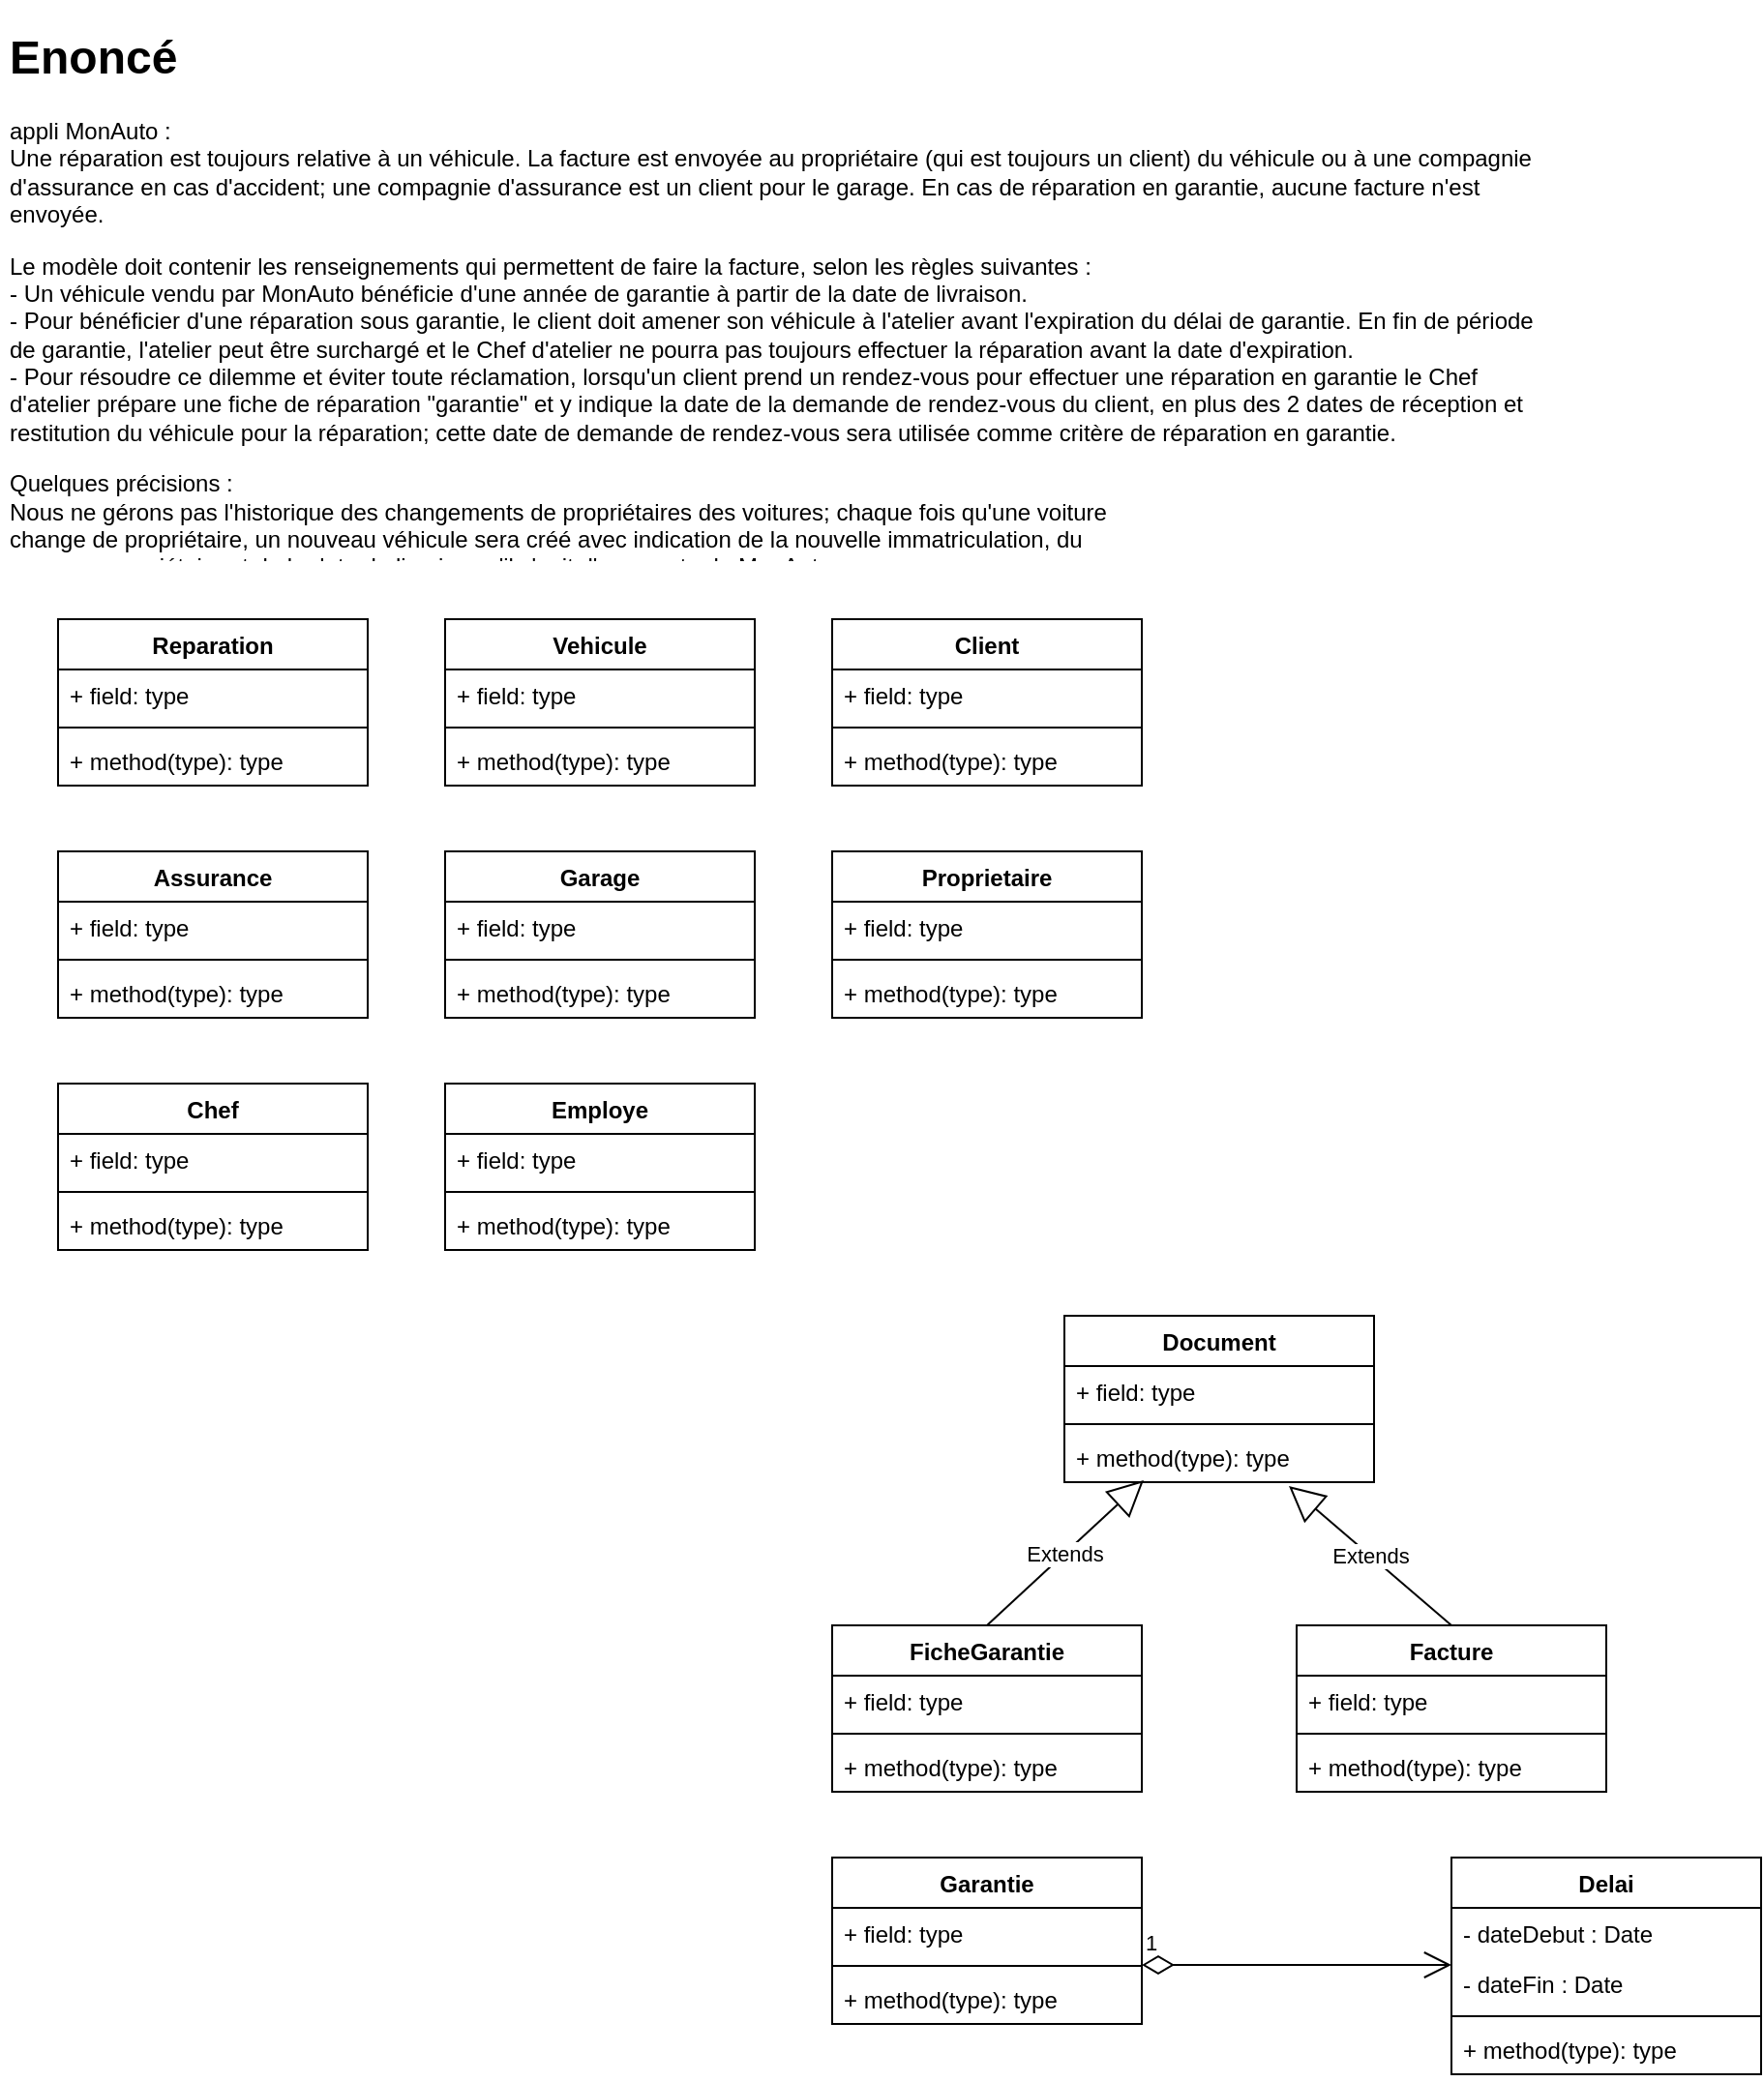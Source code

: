 <mxfile version="13.11.0" type="github">
  <diagram id="2vRKxQh1nv8atWItVD8Z" name="Page-1">
    <mxGraphModel dx="1038" dy="575" grid="1" gridSize="10" guides="1" tooltips="1" connect="1" arrows="1" fold="1" page="1" pageScale="1" pageWidth="827" pageHeight="1169" math="0" shadow="0">
      <root>
        <mxCell id="0" />
        <mxCell id="1" parent="0" />
        <mxCell id="5JL1VIRSzCmVdXq5I1F--1" value="&lt;h1&gt;Enoncé&lt;/h1&gt;&lt;p&gt;appli MonAuto :&lt;br&gt;Une réparation est toujours relative à un véhicule. La facture est envoyée au propriétaire (qui est toujours un client) du véhicule ou à une compagnie d&#39;assurance en cas d&#39;accident; une compagnie d&#39;assurance est un client pour le garage. En cas de réparation en garantie, aucune facture n&#39;est envoyée.&lt;br&gt;&lt;/p&gt;&lt;p&gt;Le modèle doit contenir les renseignements qui permettent de faire la facture, selon les règles suivantes :&lt;br&gt;- Un véhicule vendu par MonAuto bénéficie d&#39;une année de garantie à partir de la date de livraison.&lt;br&gt;- Pour bénéficier d&#39;une réparation sous garantie, le client doit amener son véhicule à l&#39;atelier avant l&#39;expiration du délai de garantie. En fin de période de garantie, l&#39;atelier peut être surchargé et le Chef d&#39;atelier ne pourra pas toujours effectuer la réparation avant la date d&#39;expiration. &lt;br&gt;- Pour résoudre ce dilemme et éviter toute réclamation, lorsqu&#39;un client prend un rendez-vous pour effectuer une réparation en garantie le Chef d&#39;atelier prépare une fiche de réparation &quot;garantie&quot; et y indique la date de la demande de rendez-vous du client, en plus des 2 dates de réception et restitution du véhicule pour la réparation; cette date de demande de rendez-vous sera utilisée comme critère de réparation en garantie.&lt;/p&gt;&lt;p&gt;Quelques précisions :&lt;br&gt;Nous ne gérons pas l&#39;historique des changements de propriétaires des voitures; chaque fois qu&#39;une voiture&lt;br&gt;change de propriétaire, un nouveau véhicule sera créé avec indication de la nouvelle immatriculation, du&lt;br&gt;nouveau propriétaire et de la date de livraison s&#39;il s&#39;agit d&#39;une vente de MonAuto.&lt;/p&gt;" style="text;html=1;strokeColor=none;fillColor=none;spacing=5;spacingTop=-20;whiteSpace=wrap;overflow=hidden;rounded=0;" vertex="1" parent="1">
          <mxGeometry x="10" y="10" width="810" height="280" as="geometry" />
        </mxCell>
        <mxCell id="5JL1VIRSzCmVdXq5I1F--2" value="Reparation" style="swimlane;fontStyle=1;align=center;verticalAlign=top;childLayout=stackLayout;horizontal=1;startSize=26;horizontalStack=0;resizeParent=1;resizeParentMax=0;resizeLast=0;collapsible=1;marginBottom=0;" vertex="1" parent="1">
          <mxGeometry x="40" y="320" width="160" height="86" as="geometry" />
        </mxCell>
        <mxCell id="5JL1VIRSzCmVdXq5I1F--3" value="+ field: type" style="text;strokeColor=none;fillColor=none;align=left;verticalAlign=top;spacingLeft=4;spacingRight=4;overflow=hidden;rotatable=0;points=[[0,0.5],[1,0.5]];portConstraint=eastwest;" vertex="1" parent="5JL1VIRSzCmVdXq5I1F--2">
          <mxGeometry y="26" width="160" height="26" as="geometry" />
        </mxCell>
        <mxCell id="5JL1VIRSzCmVdXq5I1F--4" value="" style="line;strokeWidth=1;fillColor=none;align=left;verticalAlign=middle;spacingTop=-1;spacingLeft=3;spacingRight=3;rotatable=0;labelPosition=right;points=[];portConstraint=eastwest;" vertex="1" parent="5JL1VIRSzCmVdXq5I1F--2">
          <mxGeometry y="52" width="160" height="8" as="geometry" />
        </mxCell>
        <mxCell id="5JL1VIRSzCmVdXq5I1F--5" value="+ method(type): type" style="text;strokeColor=none;fillColor=none;align=left;verticalAlign=top;spacingLeft=4;spacingRight=4;overflow=hidden;rotatable=0;points=[[0,0.5],[1,0.5]];portConstraint=eastwest;" vertex="1" parent="5JL1VIRSzCmVdXq5I1F--2">
          <mxGeometry y="60" width="160" height="26" as="geometry" />
        </mxCell>
        <mxCell id="5JL1VIRSzCmVdXq5I1F--6" value="Vehicule" style="swimlane;fontStyle=1;align=center;verticalAlign=top;childLayout=stackLayout;horizontal=1;startSize=26;horizontalStack=0;resizeParent=1;resizeParentMax=0;resizeLast=0;collapsible=1;marginBottom=0;" vertex="1" parent="1">
          <mxGeometry x="240" y="320" width="160" height="86" as="geometry" />
        </mxCell>
        <mxCell id="5JL1VIRSzCmVdXq5I1F--7" value="+ field: type" style="text;strokeColor=none;fillColor=none;align=left;verticalAlign=top;spacingLeft=4;spacingRight=4;overflow=hidden;rotatable=0;points=[[0,0.5],[1,0.5]];portConstraint=eastwest;" vertex="1" parent="5JL1VIRSzCmVdXq5I1F--6">
          <mxGeometry y="26" width="160" height="26" as="geometry" />
        </mxCell>
        <mxCell id="5JL1VIRSzCmVdXq5I1F--8" value="" style="line;strokeWidth=1;fillColor=none;align=left;verticalAlign=middle;spacingTop=-1;spacingLeft=3;spacingRight=3;rotatable=0;labelPosition=right;points=[];portConstraint=eastwest;" vertex="1" parent="5JL1VIRSzCmVdXq5I1F--6">
          <mxGeometry y="52" width="160" height="8" as="geometry" />
        </mxCell>
        <mxCell id="5JL1VIRSzCmVdXq5I1F--9" value="+ method(type): type" style="text;strokeColor=none;fillColor=none;align=left;verticalAlign=top;spacingLeft=4;spacingRight=4;overflow=hidden;rotatable=0;points=[[0,0.5],[1,0.5]];portConstraint=eastwest;" vertex="1" parent="5JL1VIRSzCmVdXq5I1F--6">
          <mxGeometry y="60" width="160" height="26" as="geometry" />
        </mxCell>
        <mxCell id="5JL1VIRSzCmVdXq5I1F--10" value="Client" style="swimlane;fontStyle=1;align=center;verticalAlign=top;childLayout=stackLayout;horizontal=1;startSize=26;horizontalStack=0;resizeParent=1;resizeParentMax=0;resizeLast=0;collapsible=1;marginBottom=0;" vertex="1" parent="1">
          <mxGeometry x="440" y="320" width="160" height="86" as="geometry" />
        </mxCell>
        <mxCell id="5JL1VIRSzCmVdXq5I1F--11" value="+ field: type" style="text;strokeColor=none;fillColor=none;align=left;verticalAlign=top;spacingLeft=4;spacingRight=4;overflow=hidden;rotatable=0;points=[[0,0.5],[1,0.5]];portConstraint=eastwest;" vertex="1" parent="5JL1VIRSzCmVdXq5I1F--10">
          <mxGeometry y="26" width="160" height="26" as="geometry" />
        </mxCell>
        <mxCell id="5JL1VIRSzCmVdXq5I1F--12" value="" style="line;strokeWidth=1;fillColor=none;align=left;verticalAlign=middle;spacingTop=-1;spacingLeft=3;spacingRight=3;rotatable=0;labelPosition=right;points=[];portConstraint=eastwest;" vertex="1" parent="5JL1VIRSzCmVdXq5I1F--10">
          <mxGeometry y="52" width="160" height="8" as="geometry" />
        </mxCell>
        <mxCell id="5JL1VIRSzCmVdXq5I1F--13" value="+ method(type): type" style="text;strokeColor=none;fillColor=none;align=left;verticalAlign=top;spacingLeft=4;spacingRight=4;overflow=hidden;rotatable=0;points=[[0,0.5],[1,0.5]];portConstraint=eastwest;" vertex="1" parent="5JL1VIRSzCmVdXq5I1F--10">
          <mxGeometry y="60" width="160" height="26" as="geometry" />
        </mxCell>
        <mxCell id="5JL1VIRSzCmVdXq5I1F--14" value="Assurance" style="swimlane;fontStyle=1;align=center;verticalAlign=top;childLayout=stackLayout;horizontal=1;startSize=26;horizontalStack=0;resizeParent=1;resizeParentMax=0;resizeLast=0;collapsible=1;marginBottom=0;" vertex="1" parent="1">
          <mxGeometry x="40" y="440" width="160" height="86" as="geometry" />
        </mxCell>
        <mxCell id="5JL1VIRSzCmVdXq5I1F--15" value="+ field: type" style="text;strokeColor=none;fillColor=none;align=left;verticalAlign=top;spacingLeft=4;spacingRight=4;overflow=hidden;rotatable=0;points=[[0,0.5],[1,0.5]];portConstraint=eastwest;" vertex="1" parent="5JL1VIRSzCmVdXq5I1F--14">
          <mxGeometry y="26" width="160" height="26" as="geometry" />
        </mxCell>
        <mxCell id="5JL1VIRSzCmVdXq5I1F--16" value="" style="line;strokeWidth=1;fillColor=none;align=left;verticalAlign=middle;spacingTop=-1;spacingLeft=3;spacingRight=3;rotatable=0;labelPosition=right;points=[];portConstraint=eastwest;" vertex="1" parent="5JL1VIRSzCmVdXq5I1F--14">
          <mxGeometry y="52" width="160" height="8" as="geometry" />
        </mxCell>
        <mxCell id="5JL1VIRSzCmVdXq5I1F--17" value="+ method(type): type" style="text;strokeColor=none;fillColor=none;align=left;verticalAlign=top;spacingLeft=4;spacingRight=4;overflow=hidden;rotatable=0;points=[[0,0.5],[1,0.5]];portConstraint=eastwest;" vertex="1" parent="5JL1VIRSzCmVdXq5I1F--14">
          <mxGeometry y="60" width="160" height="26" as="geometry" />
        </mxCell>
        <mxCell id="5JL1VIRSzCmVdXq5I1F--18" value="Proprietaire" style="swimlane;fontStyle=1;align=center;verticalAlign=top;childLayout=stackLayout;horizontal=1;startSize=26;horizontalStack=0;resizeParent=1;resizeParentMax=0;resizeLast=0;collapsible=1;marginBottom=0;" vertex="1" parent="1">
          <mxGeometry x="440" y="440" width="160" height="86" as="geometry" />
        </mxCell>
        <mxCell id="5JL1VIRSzCmVdXq5I1F--19" value="+ field: type" style="text;strokeColor=none;fillColor=none;align=left;verticalAlign=top;spacingLeft=4;spacingRight=4;overflow=hidden;rotatable=0;points=[[0,0.5],[1,0.5]];portConstraint=eastwest;" vertex="1" parent="5JL1VIRSzCmVdXq5I1F--18">
          <mxGeometry y="26" width="160" height="26" as="geometry" />
        </mxCell>
        <mxCell id="5JL1VIRSzCmVdXq5I1F--20" value="" style="line;strokeWidth=1;fillColor=none;align=left;verticalAlign=middle;spacingTop=-1;spacingLeft=3;spacingRight=3;rotatable=0;labelPosition=right;points=[];portConstraint=eastwest;" vertex="1" parent="5JL1VIRSzCmVdXq5I1F--18">
          <mxGeometry y="52" width="160" height="8" as="geometry" />
        </mxCell>
        <mxCell id="5JL1VIRSzCmVdXq5I1F--21" value="+ method(type): type" style="text;strokeColor=none;fillColor=none;align=left;verticalAlign=top;spacingLeft=4;spacingRight=4;overflow=hidden;rotatable=0;points=[[0,0.5],[1,0.5]];portConstraint=eastwest;" vertex="1" parent="5JL1VIRSzCmVdXq5I1F--18">
          <mxGeometry y="60" width="160" height="26" as="geometry" />
        </mxCell>
        <mxCell id="5JL1VIRSzCmVdXq5I1F--22" value="Garage" style="swimlane;fontStyle=1;align=center;verticalAlign=top;childLayout=stackLayout;horizontal=1;startSize=26;horizontalStack=0;resizeParent=1;resizeParentMax=0;resizeLast=0;collapsible=1;marginBottom=0;" vertex="1" parent="1">
          <mxGeometry x="240" y="440" width="160" height="86" as="geometry" />
        </mxCell>
        <mxCell id="5JL1VIRSzCmVdXq5I1F--23" value="+ field: type" style="text;strokeColor=none;fillColor=none;align=left;verticalAlign=top;spacingLeft=4;spacingRight=4;overflow=hidden;rotatable=0;points=[[0,0.5],[1,0.5]];portConstraint=eastwest;" vertex="1" parent="5JL1VIRSzCmVdXq5I1F--22">
          <mxGeometry y="26" width="160" height="26" as="geometry" />
        </mxCell>
        <mxCell id="5JL1VIRSzCmVdXq5I1F--24" value="" style="line;strokeWidth=1;fillColor=none;align=left;verticalAlign=middle;spacingTop=-1;spacingLeft=3;spacingRight=3;rotatable=0;labelPosition=right;points=[];portConstraint=eastwest;" vertex="1" parent="5JL1VIRSzCmVdXq5I1F--22">
          <mxGeometry y="52" width="160" height="8" as="geometry" />
        </mxCell>
        <mxCell id="5JL1VIRSzCmVdXq5I1F--25" value="+ method(type): type" style="text;strokeColor=none;fillColor=none;align=left;verticalAlign=top;spacingLeft=4;spacingRight=4;overflow=hidden;rotatable=0;points=[[0,0.5],[1,0.5]];portConstraint=eastwest;" vertex="1" parent="5JL1VIRSzCmVdXq5I1F--22">
          <mxGeometry y="60" width="160" height="26" as="geometry" />
        </mxCell>
        <mxCell id="5JL1VIRSzCmVdXq5I1F--26" value="Facture" style="swimlane;fontStyle=1;align=center;verticalAlign=top;childLayout=stackLayout;horizontal=1;startSize=26;horizontalStack=0;resizeParent=1;resizeParentMax=0;resizeLast=0;collapsible=1;marginBottom=0;" vertex="1" parent="1">
          <mxGeometry x="680" y="840" width="160" height="86" as="geometry" />
        </mxCell>
        <mxCell id="5JL1VIRSzCmVdXq5I1F--27" value="+ field: type" style="text;strokeColor=none;fillColor=none;align=left;verticalAlign=top;spacingLeft=4;spacingRight=4;overflow=hidden;rotatable=0;points=[[0,0.5],[1,0.5]];portConstraint=eastwest;" vertex="1" parent="5JL1VIRSzCmVdXq5I1F--26">
          <mxGeometry y="26" width="160" height="26" as="geometry" />
        </mxCell>
        <mxCell id="5JL1VIRSzCmVdXq5I1F--28" value="" style="line;strokeWidth=1;fillColor=none;align=left;verticalAlign=middle;spacingTop=-1;spacingLeft=3;spacingRight=3;rotatable=0;labelPosition=right;points=[];portConstraint=eastwest;" vertex="1" parent="5JL1VIRSzCmVdXq5I1F--26">
          <mxGeometry y="52" width="160" height="8" as="geometry" />
        </mxCell>
        <mxCell id="5JL1VIRSzCmVdXq5I1F--29" value="+ method(type): type" style="text;strokeColor=none;fillColor=none;align=left;verticalAlign=top;spacingLeft=4;spacingRight=4;overflow=hidden;rotatable=0;points=[[0,0.5],[1,0.5]];portConstraint=eastwest;" vertex="1" parent="5JL1VIRSzCmVdXq5I1F--26">
          <mxGeometry y="60" width="160" height="26" as="geometry" />
        </mxCell>
        <mxCell id="5JL1VIRSzCmVdXq5I1F--30" value="FicheGarantie" style="swimlane;fontStyle=1;align=center;verticalAlign=top;childLayout=stackLayout;horizontal=1;startSize=26;horizontalStack=0;resizeParent=1;resizeParentMax=0;resizeLast=0;collapsible=1;marginBottom=0;" vertex="1" parent="1">
          <mxGeometry x="440" y="840" width="160" height="86" as="geometry" />
        </mxCell>
        <mxCell id="5JL1VIRSzCmVdXq5I1F--31" value="+ field: type" style="text;strokeColor=none;fillColor=none;align=left;verticalAlign=top;spacingLeft=4;spacingRight=4;overflow=hidden;rotatable=0;points=[[0,0.5],[1,0.5]];portConstraint=eastwest;" vertex="1" parent="5JL1VIRSzCmVdXq5I1F--30">
          <mxGeometry y="26" width="160" height="26" as="geometry" />
        </mxCell>
        <mxCell id="5JL1VIRSzCmVdXq5I1F--32" value="" style="line;strokeWidth=1;fillColor=none;align=left;verticalAlign=middle;spacingTop=-1;spacingLeft=3;spacingRight=3;rotatable=0;labelPosition=right;points=[];portConstraint=eastwest;" vertex="1" parent="5JL1VIRSzCmVdXq5I1F--30">
          <mxGeometry y="52" width="160" height="8" as="geometry" />
        </mxCell>
        <mxCell id="5JL1VIRSzCmVdXq5I1F--33" value="+ method(type): type" style="text;strokeColor=none;fillColor=none;align=left;verticalAlign=top;spacingLeft=4;spacingRight=4;overflow=hidden;rotatable=0;points=[[0,0.5],[1,0.5]];portConstraint=eastwest;" vertex="1" parent="5JL1VIRSzCmVdXq5I1F--30">
          <mxGeometry y="60" width="160" height="26" as="geometry" />
        </mxCell>
        <mxCell id="5JL1VIRSzCmVdXq5I1F--34" value="Document" style="swimlane;fontStyle=1;align=center;verticalAlign=top;childLayout=stackLayout;horizontal=1;startSize=26;horizontalStack=0;resizeParent=1;resizeParentMax=0;resizeLast=0;collapsible=1;marginBottom=0;" vertex="1" parent="1">
          <mxGeometry x="560" y="680" width="160" height="86" as="geometry" />
        </mxCell>
        <mxCell id="5JL1VIRSzCmVdXq5I1F--35" value="+ field: type" style="text;strokeColor=none;fillColor=none;align=left;verticalAlign=top;spacingLeft=4;spacingRight=4;overflow=hidden;rotatable=0;points=[[0,0.5],[1,0.5]];portConstraint=eastwest;" vertex="1" parent="5JL1VIRSzCmVdXq5I1F--34">
          <mxGeometry y="26" width="160" height="26" as="geometry" />
        </mxCell>
        <mxCell id="5JL1VIRSzCmVdXq5I1F--36" value="" style="line;strokeWidth=1;fillColor=none;align=left;verticalAlign=middle;spacingTop=-1;spacingLeft=3;spacingRight=3;rotatable=0;labelPosition=right;points=[];portConstraint=eastwest;" vertex="1" parent="5JL1VIRSzCmVdXq5I1F--34">
          <mxGeometry y="52" width="160" height="8" as="geometry" />
        </mxCell>
        <mxCell id="5JL1VIRSzCmVdXq5I1F--37" value="+ method(type): type" style="text;strokeColor=none;fillColor=none;align=left;verticalAlign=top;spacingLeft=4;spacingRight=4;overflow=hidden;rotatable=0;points=[[0,0.5],[1,0.5]];portConstraint=eastwest;" vertex="1" parent="5JL1VIRSzCmVdXq5I1F--34">
          <mxGeometry y="60" width="160" height="26" as="geometry" />
        </mxCell>
        <mxCell id="5JL1VIRSzCmVdXq5I1F--38" value="Delai" style="swimlane;fontStyle=1;align=center;verticalAlign=top;childLayout=stackLayout;horizontal=1;startSize=26;horizontalStack=0;resizeParent=1;resizeParentMax=0;resizeLast=0;collapsible=1;marginBottom=0;" vertex="1" parent="1">
          <mxGeometry x="760" y="960" width="160" height="112" as="geometry" />
        </mxCell>
        <mxCell id="5JL1VIRSzCmVdXq5I1F--39" value="- dateDebut : Date" style="text;strokeColor=none;fillColor=none;align=left;verticalAlign=top;spacingLeft=4;spacingRight=4;overflow=hidden;rotatable=0;points=[[0,0.5],[1,0.5]];portConstraint=eastwest;" vertex="1" parent="5JL1VIRSzCmVdXq5I1F--38">
          <mxGeometry y="26" width="160" height="26" as="geometry" />
        </mxCell>
        <mxCell id="5JL1VIRSzCmVdXq5I1F--57" value="- dateFin : Date" style="text;strokeColor=none;fillColor=none;align=left;verticalAlign=top;spacingLeft=4;spacingRight=4;overflow=hidden;rotatable=0;points=[[0,0.5],[1,0.5]];portConstraint=eastwest;" vertex="1" parent="5JL1VIRSzCmVdXq5I1F--38">
          <mxGeometry y="52" width="160" height="26" as="geometry" />
        </mxCell>
        <mxCell id="5JL1VIRSzCmVdXq5I1F--40" value="" style="line;strokeWidth=1;fillColor=none;align=left;verticalAlign=middle;spacingTop=-1;spacingLeft=3;spacingRight=3;rotatable=0;labelPosition=right;points=[];portConstraint=eastwest;" vertex="1" parent="5JL1VIRSzCmVdXq5I1F--38">
          <mxGeometry y="78" width="160" height="8" as="geometry" />
        </mxCell>
        <mxCell id="5JL1VIRSzCmVdXq5I1F--41" value="+ method(type): type" style="text;strokeColor=none;fillColor=none;align=left;verticalAlign=top;spacingLeft=4;spacingRight=4;overflow=hidden;rotatable=0;points=[[0,0.5],[1,0.5]];portConstraint=eastwest;" vertex="1" parent="5JL1VIRSzCmVdXq5I1F--38">
          <mxGeometry y="86" width="160" height="26" as="geometry" />
        </mxCell>
        <mxCell id="5JL1VIRSzCmVdXq5I1F--42" value="Chef" style="swimlane;fontStyle=1;align=center;verticalAlign=top;childLayout=stackLayout;horizontal=1;startSize=26;horizontalStack=0;resizeParent=1;resizeParentMax=0;resizeLast=0;collapsible=1;marginBottom=0;" vertex="1" parent="1">
          <mxGeometry x="40" y="560" width="160" height="86" as="geometry" />
        </mxCell>
        <mxCell id="5JL1VIRSzCmVdXq5I1F--43" value="+ field: type" style="text;strokeColor=none;fillColor=none;align=left;verticalAlign=top;spacingLeft=4;spacingRight=4;overflow=hidden;rotatable=0;points=[[0,0.5],[1,0.5]];portConstraint=eastwest;" vertex="1" parent="5JL1VIRSzCmVdXq5I1F--42">
          <mxGeometry y="26" width="160" height="26" as="geometry" />
        </mxCell>
        <mxCell id="5JL1VIRSzCmVdXq5I1F--44" value="" style="line;strokeWidth=1;fillColor=none;align=left;verticalAlign=middle;spacingTop=-1;spacingLeft=3;spacingRight=3;rotatable=0;labelPosition=right;points=[];portConstraint=eastwest;" vertex="1" parent="5JL1VIRSzCmVdXq5I1F--42">
          <mxGeometry y="52" width="160" height="8" as="geometry" />
        </mxCell>
        <mxCell id="5JL1VIRSzCmVdXq5I1F--45" value="+ method(type): type" style="text;strokeColor=none;fillColor=none;align=left;verticalAlign=top;spacingLeft=4;spacingRight=4;overflow=hidden;rotatable=0;points=[[0,0.5],[1,0.5]];portConstraint=eastwest;" vertex="1" parent="5JL1VIRSzCmVdXq5I1F--42">
          <mxGeometry y="60" width="160" height="26" as="geometry" />
        </mxCell>
        <mxCell id="5JL1VIRSzCmVdXq5I1F--46" value="Employe" style="swimlane;fontStyle=1;align=center;verticalAlign=top;childLayout=stackLayout;horizontal=1;startSize=26;horizontalStack=0;resizeParent=1;resizeParentMax=0;resizeLast=0;collapsible=1;marginBottom=0;" vertex="1" parent="1">
          <mxGeometry x="240" y="560" width="160" height="86" as="geometry" />
        </mxCell>
        <mxCell id="5JL1VIRSzCmVdXq5I1F--47" value="+ field: type" style="text;strokeColor=none;fillColor=none;align=left;verticalAlign=top;spacingLeft=4;spacingRight=4;overflow=hidden;rotatable=0;points=[[0,0.5],[1,0.5]];portConstraint=eastwest;" vertex="1" parent="5JL1VIRSzCmVdXq5I1F--46">
          <mxGeometry y="26" width="160" height="26" as="geometry" />
        </mxCell>
        <mxCell id="5JL1VIRSzCmVdXq5I1F--48" value="" style="line;strokeWidth=1;fillColor=none;align=left;verticalAlign=middle;spacingTop=-1;spacingLeft=3;spacingRight=3;rotatable=0;labelPosition=right;points=[];portConstraint=eastwest;" vertex="1" parent="5JL1VIRSzCmVdXq5I1F--46">
          <mxGeometry y="52" width="160" height="8" as="geometry" />
        </mxCell>
        <mxCell id="5JL1VIRSzCmVdXq5I1F--49" value="+ method(type): type" style="text;strokeColor=none;fillColor=none;align=left;verticalAlign=top;spacingLeft=4;spacingRight=4;overflow=hidden;rotatable=0;points=[[0,0.5],[1,0.5]];portConstraint=eastwest;" vertex="1" parent="5JL1VIRSzCmVdXq5I1F--46">
          <mxGeometry y="60" width="160" height="26" as="geometry" />
        </mxCell>
        <mxCell id="5JL1VIRSzCmVdXq5I1F--50" value="Extends" style="endArrow=block;endSize=16;endFill=0;html=1;exitX=0.5;exitY=0;exitDx=0;exitDy=0;entryX=0.256;entryY=0.962;entryDx=0;entryDy=0;entryPerimeter=0;" edge="1" parent="1" source="5JL1VIRSzCmVdXq5I1F--30" target="5JL1VIRSzCmVdXq5I1F--37">
          <mxGeometry width="160" relative="1" as="geometry">
            <mxPoint x="690" y="710" as="sourcePoint" />
            <mxPoint x="850" y="710" as="targetPoint" />
          </mxGeometry>
        </mxCell>
        <mxCell id="5JL1VIRSzCmVdXq5I1F--51" value="Extends" style="endArrow=block;endSize=16;endFill=0;html=1;exitX=0.5;exitY=0;exitDx=0;exitDy=0;" edge="1" parent="1" source="5JL1VIRSzCmVdXq5I1F--26">
          <mxGeometry width="160" relative="1" as="geometry">
            <mxPoint x="879.04" y="840.99" as="sourcePoint" />
            <mxPoint x="676" y="768" as="targetPoint" />
          </mxGeometry>
        </mxCell>
        <mxCell id="5JL1VIRSzCmVdXq5I1F--52" value="Garantie" style="swimlane;fontStyle=1;align=center;verticalAlign=top;childLayout=stackLayout;horizontal=1;startSize=26;horizontalStack=0;resizeParent=1;resizeParentMax=0;resizeLast=0;collapsible=1;marginBottom=0;" vertex="1" parent="1">
          <mxGeometry x="440" y="960" width="160" height="86" as="geometry" />
        </mxCell>
        <mxCell id="5JL1VIRSzCmVdXq5I1F--53" value="+ field: type" style="text;strokeColor=none;fillColor=none;align=left;verticalAlign=top;spacingLeft=4;spacingRight=4;overflow=hidden;rotatable=0;points=[[0,0.5],[1,0.5]];portConstraint=eastwest;" vertex="1" parent="5JL1VIRSzCmVdXq5I1F--52">
          <mxGeometry y="26" width="160" height="26" as="geometry" />
        </mxCell>
        <mxCell id="5JL1VIRSzCmVdXq5I1F--54" value="" style="line;strokeWidth=1;fillColor=none;align=left;verticalAlign=middle;spacingTop=-1;spacingLeft=3;spacingRight=3;rotatable=0;labelPosition=right;points=[];portConstraint=eastwest;" vertex="1" parent="5JL1VIRSzCmVdXq5I1F--52">
          <mxGeometry y="52" width="160" height="8" as="geometry" />
        </mxCell>
        <mxCell id="5JL1VIRSzCmVdXq5I1F--55" value="+ method(type): type" style="text;strokeColor=none;fillColor=none;align=left;verticalAlign=top;spacingLeft=4;spacingRight=4;overflow=hidden;rotatable=0;points=[[0,0.5],[1,0.5]];portConstraint=eastwest;" vertex="1" parent="5JL1VIRSzCmVdXq5I1F--52">
          <mxGeometry y="60" width="160" height="26" as="geometry" />
        </mxCell>
        <mxCell id="5JL1VIRSzCmVdXq5I1F--56" value="1" style="endArrow=open;html=1;endSize=12;startArrow=diamondThin;startSize=14;startFill=0;edgeStyle=orthogonalEdgeStyle;align=left;verticalAlign=bottom;" edge="1" parent="1">
          <mxGeometry x="-1" y="3" relative="1" as="geometry">
            <mxPoint x="600" y="1015.5" as="sourcePoint" />
            <mxPoint x="760" y="1015.5" as="targetPoint" />
          </mxGeometry>
        </mxCell>
      </root>
    </mxGraphModel>
  </diagram>
</mxfile>
